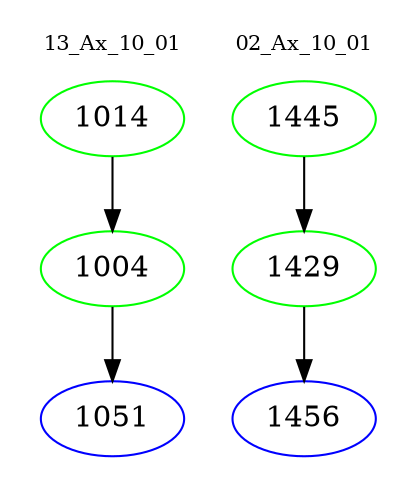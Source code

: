 digraph{
subgraph cluster_0 {
color = white
label = "13_Ax_10_01";
fontsize=10;
T0_1014 [label="1014", color="green"]
T0_1014 -> T0_1004 [color="black"]
T0_1004 [label="1004", color="green"]
T0_1004 -> T0_1051 [color="black"]
T0_1051 [label="1051", color="blue"]
}
subgraph cluster_1 {
color = white
label = "02_Ax_10_01";
fontsize=10;
T1_1445 [label="1445", color="green"]
T1_1445 -> T1_1429 [color="black"]
T1_1429 [label="1429", color="green"]
T1_1429 -> T1_1456 [color="black"]
T1_1456 [label="1456", color="blue"]
}
}
